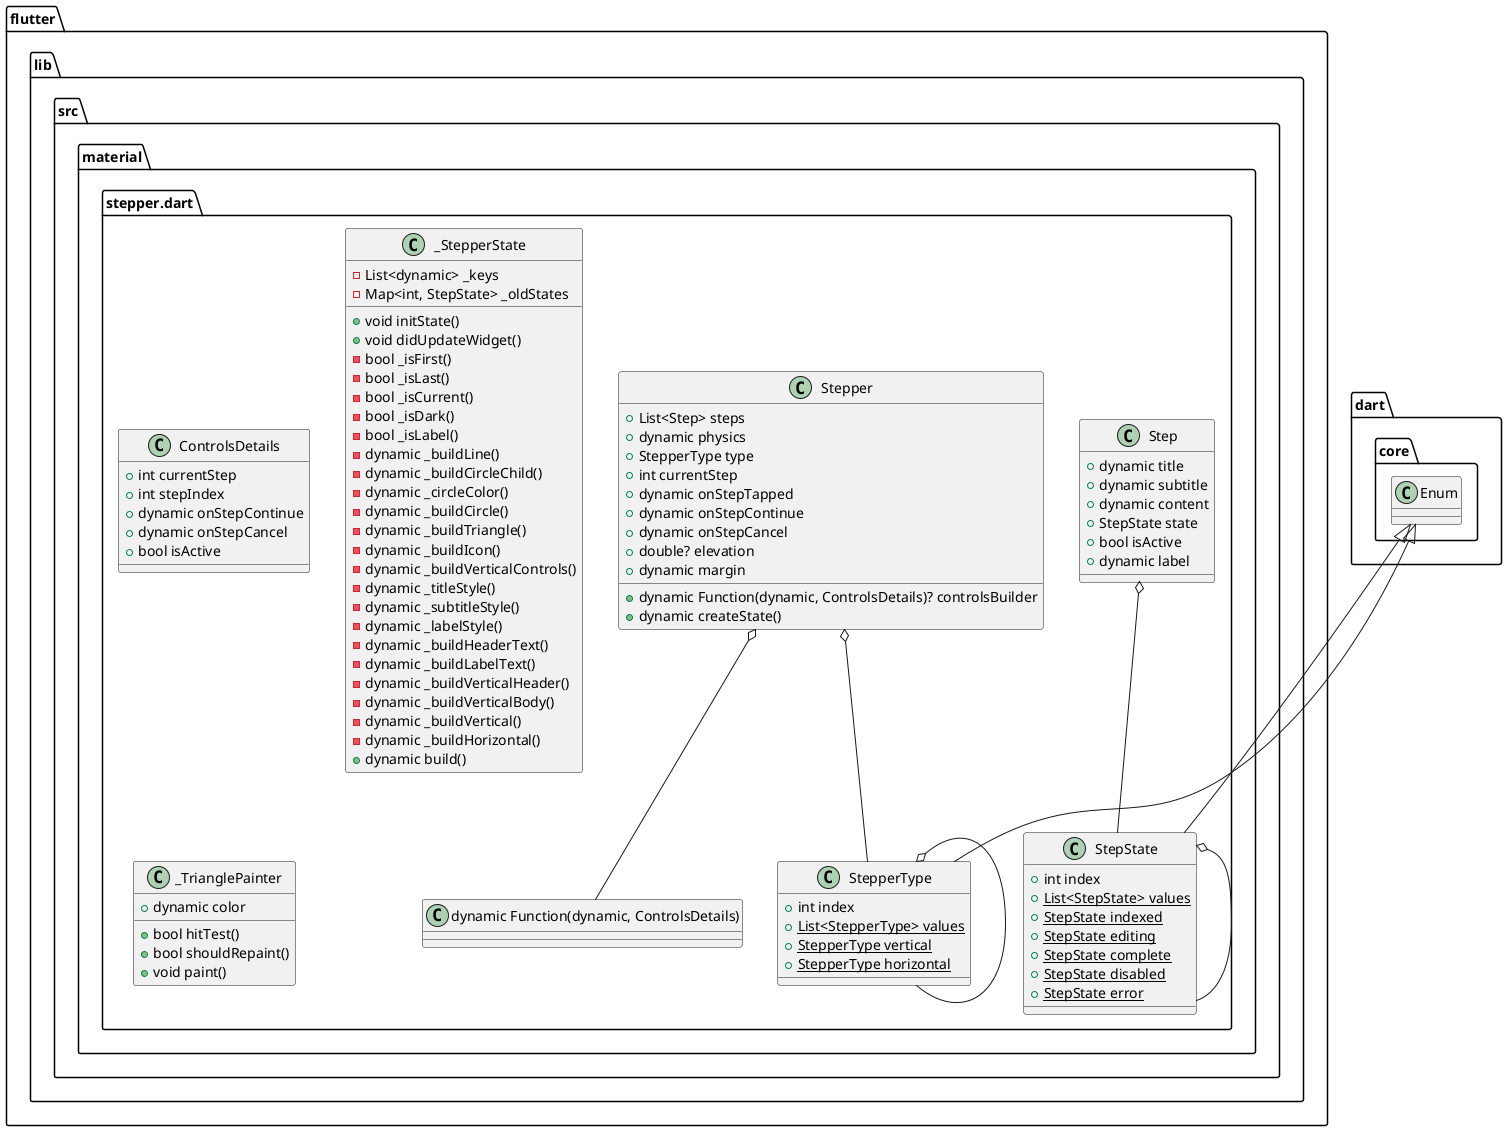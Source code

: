 @startuml
set namespaceSeparator ::

class "flutter::lib::src::material::stepper.dart::ControlsDetails" {
  +int currentStep
  +int stepIndex
  +dynamic onStepContinue
  +dynamic onStepCancel
  +bool isActive
}

class "flutter::lib::src::material::stepper.dart::Step" {
  +dynamic title
  +dynamic subtitle
  +dynamic content
  +StepState state
  +bool isActive
  +dynamic label
}

"flutter::lib::src::material::stepper.dart::Step" o-- "flutter::lib::src::material::stepper.dart::StepState"

class "flutter::lib::src::material::stepper.dart::Stepper" {
  +List<Step> steps
  +dynamic physics
  +StepperType type
  +int currentStep
  +dynamic onStepTapped
  +dynamic onStepContinue
  +dynamic onStepCancel
  +dynamic Function(dynamic, ControlsDetails)? controlsBuilder
  +double? elevation
  +dynamic margin
  +dynamic createState()
}

"flutter::lib::src::material::stepper.dart::Stepper" o-- "flutter::lib::src::material::stepper.dart::StepperType"
"flutter::lib::src::material::stepper.dart::Stepper" o-- "flutter::lib::src::material::stepper.dart::dynamic Function(dynamic, ControlsDetails)"

class "flutter::lib::src::material::stepper.dart::_StepperState" {
  -List<dynamic> _keys
  -Map<int, StepState> _oldStates
  +void initState()
  +void didUpdateWidget()
  -bool _isFirst()
  -bool _isLast()
  -bool _isCurrent()
  -bool _isDark()
  -bool _isLabel()
  -dynamic _buildLine()
  -dynamic _buildCircleChild()
  -dynamic _circleColor()
  -dynamic _buildCircle()
  -dynamic _buildTriangle()
  -dynamic _buildIcon()
  -dynamic _buildVerticalControls()
  -dynamic _titleStyle()
  -dynamic _subtitleStyle()
  -dynamic _labelStyle()
  -dynamic _buildHeaderText()
  -dynamic _buildLabelText()
  -dynamic _buildVerticalHeader()
  -dynamic _buildVerticalBody()
  -dynamic _buildVertical()
  -dynamic _buildHorizontal()
  +dynamic build()
}

class "flutter::lib::src::material::stepper.dart::_TrianglePainter" {
  +dynamic color
  +bool hitTest()
  +bool shouldRepaint()
  +void paint()
}

class "flutter::lib::src::material::stepper.dart::StepState" {
  +int index
  {static} +List<StepState> values
  {static} +StepState indexed
  {static} +StepState editing
  {static} +StepState complete
  {static} +StepState disabled
  {static} +StepState error
}

"flutter::lib::src::material::stepper.dart::StepState" o-- "flutter::lib::src::material::stepper.dart::StepState"
"dart::core::Enum" <|-- "flutter::lib::src::material::stepper.dart::StepState"

class "flutter::lib::src::material::stepper.dart::StepperType" {
  +int index
  {static} +List<StepperType> values
  {static} +StepperType vertical
  {static} +StepperType horizontal
}

"flutter::lib::src::material::stepper.dart::StepperType" o-- "flutter::lib::src::material::stepper.dart::StepperType"
"dart::core::Enum" <|-- "flutter::lib::src::material::stepper.dart::StepperType"


@enduml